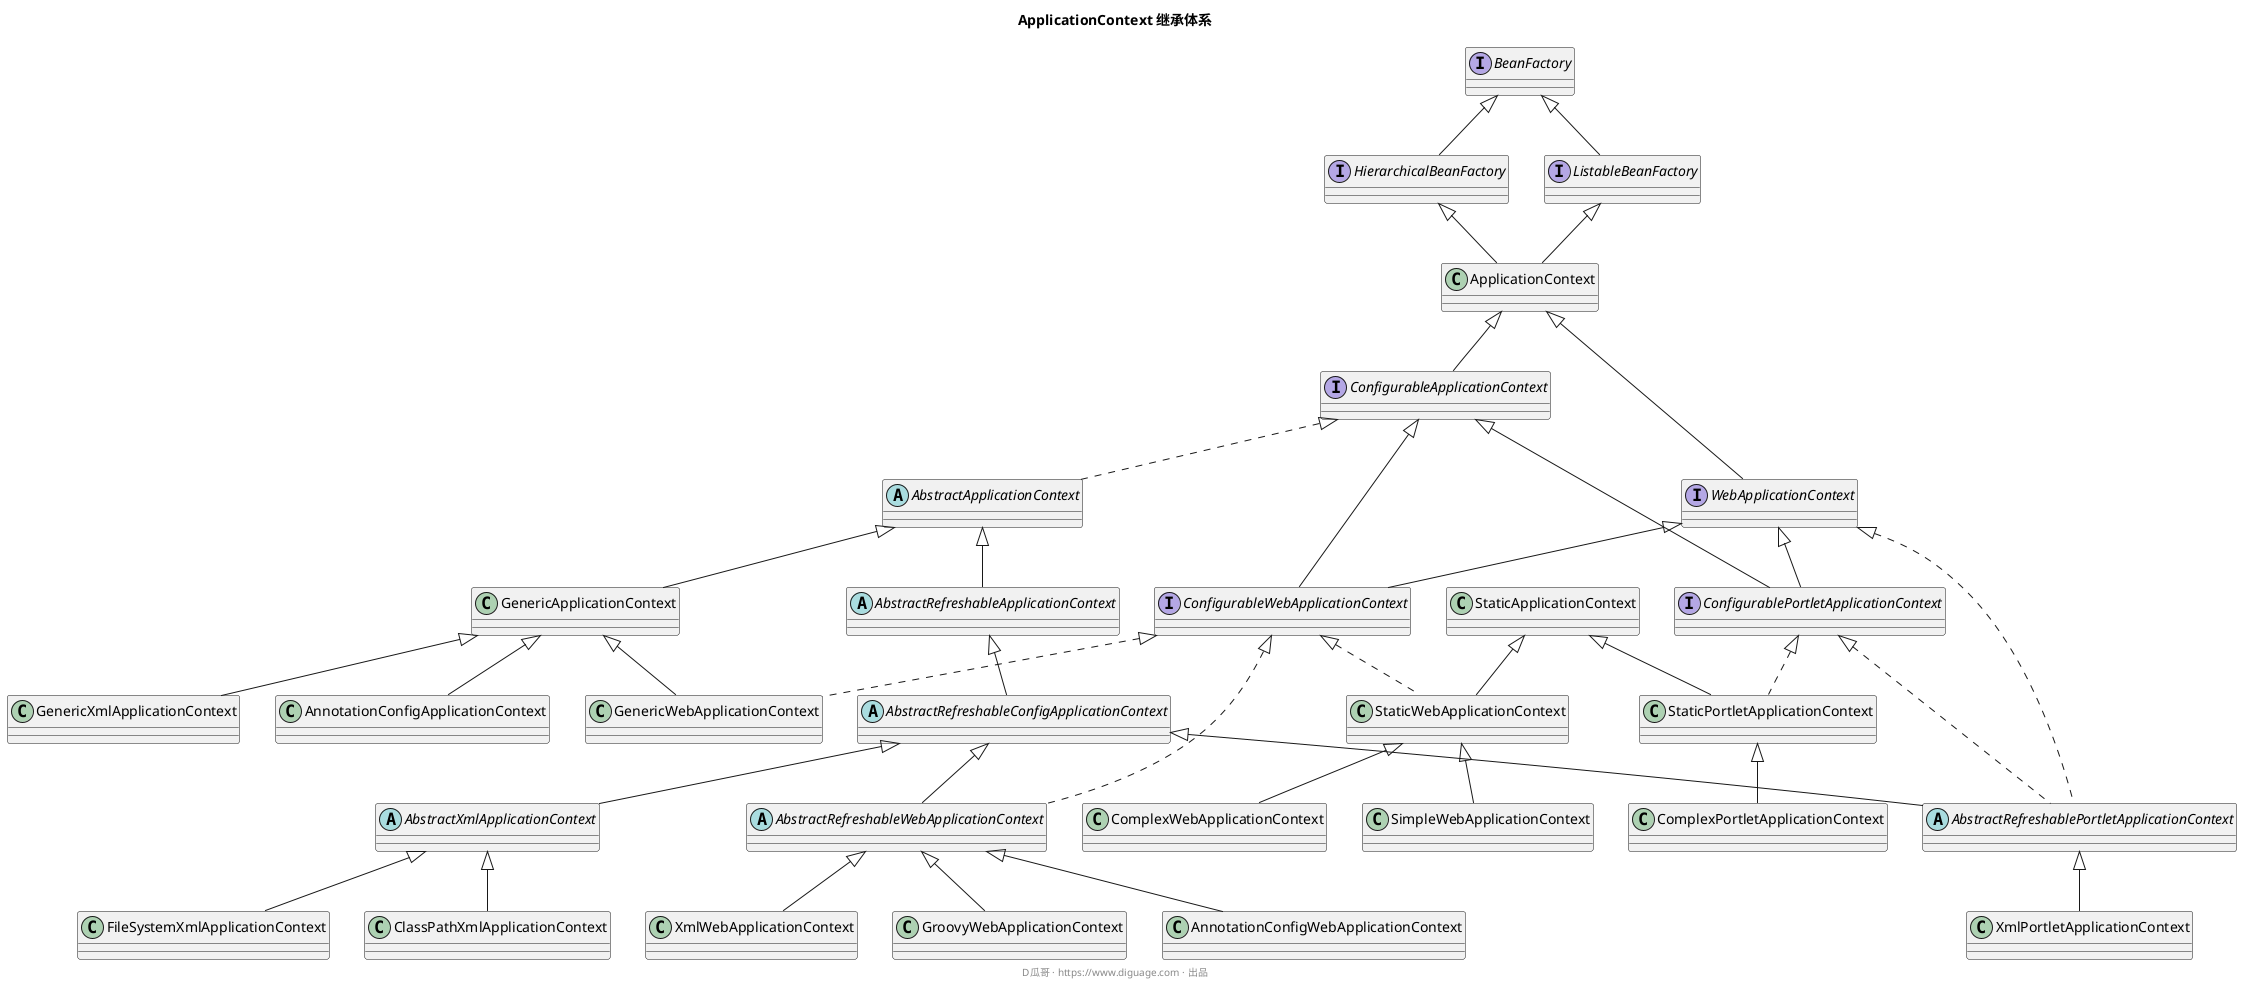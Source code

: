 @startuml
title **ApplicationContext 继承体系**


interface BeanFactory
interface HierarchicalBeanFactory
interface ListableBeanFactory

BeanFactory <|-- HierarchicalBeanFactory
BeanFactory <|-- ListableBeanFactory

ListableBeanFactory <|-- ApplicationContext
HierarchicalBeanFactory <|-- ApplicationContext

interface ConfigurableApplicationContext extends ApplicationContext
interface WebApplicationContext extends ApplicationContext
abstract class AbstractApplicationContext implements ConfigurableApplicationContext
abstract class AbstractRefreshableApplicationContext extends AbstractApplicationContext
interface ConfigurablePortletApplicationContext extends WebApplicationContext, ConfigurableApplicationContext
abstract class AbstractRefreshableConfigApplicationContext extends AbstractRefreshableApplicationContext
interface ConfigurableWebApplicationContext extends WebApplicationContext, ConfigurableApplicationContext
class GenericApplicationContext extends AbstractApplicationContext
abstract class AbstractRefreshablePortletApplicationContext extends AbstractRefreshableConfigApplicationContext implements WebApplicationContext, ConfigurablePortletApplicationContext
class StaticPortletApplicationContext extends StaticApplicationContext implements ConfigurablePortletApplicationContext
abstract class AbstractRefreshableWebApplicationContext extends AbstractRefreshableConfigApplicationContext implements ConfigurableWebApplicationContext
abstract class AbstractXmlApplicationContext extends AbstractRefreshableConfigApplicationContext
class StaticWebApplicationContext extends StaticApplicationContext implements ConfigurableWebApplicationContext
class GenericWebApplicationContext extends GenericApplicationContext implements ConfigurableWebApplicationContext
class GenericXmlApplicationContext extends GenericApplicationContext
class AnnotationConfigApplicationContext extends GenericApplicationContext
class XmlPortletApplicationContext extends AbstractRefreshablePortletApplicationContext
class ComplexPortletApplicationContext extends StaticPortletApplicationContext
class XmlWebApplicationContext extends AbstractRefreshableWebApplicationContext
class GroovyWebApplicationContext extends AbstractRefreshableWebApplicationContext
class AnnotationConfigWebApplicationContext extends AbstractRefreshableWebApplicationContext
class ClassPathXmlApplicationContext extends AbstractXmlApplicationContext
class FileSystemXmlApplicationContext extends AbstractXmlApplicationContext
class ComplexWebApplicationContext extends StaticWebApplicationContext
class SimpleWebApplicationContext extends StaticWebApplicationContext


footer D瓜哥 · https://www.diguage.com · 出品
@enduml